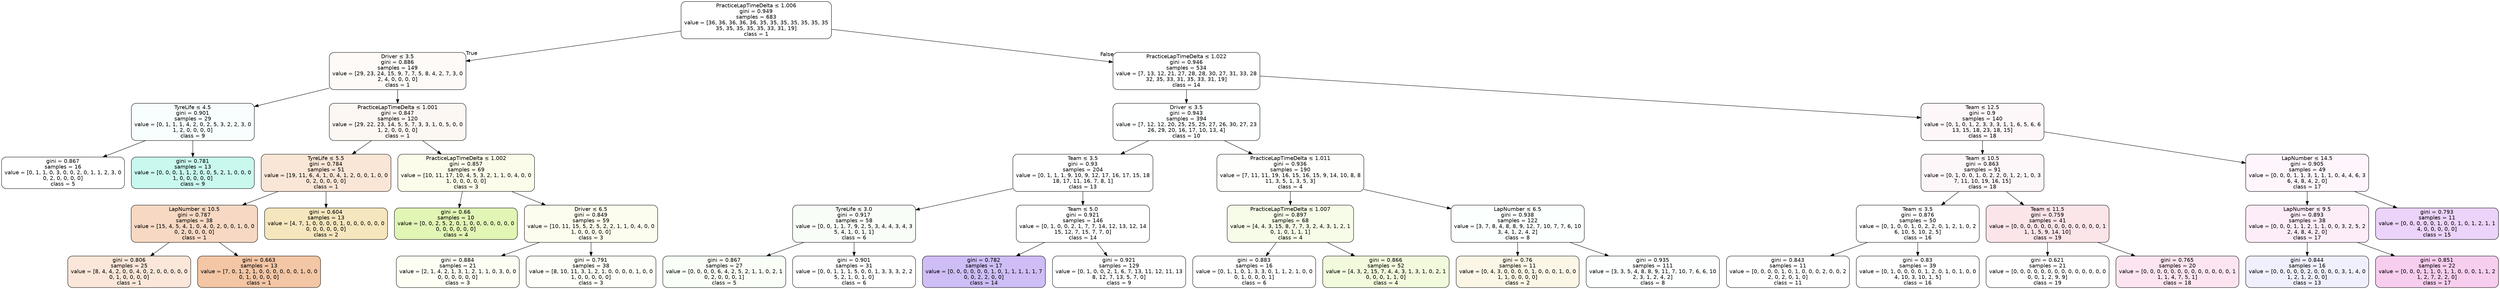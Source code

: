 digraph Tree {
node [shape=box, style="filled, rounded", color="black", fontname="helvetica"] ;
edge [fontname="helvetica"] ;
0 [label=<PracticeLapTimeDelta &le; 1.006<br/>gini = 0.949<br/>samples = 683<br/>value = [36, 36, 36, 36, 36, 35, 35, 35, 35, 35, 35, 35<br/>35, 35, 35, 35, 35, 33, 31, 19]<br/>class = 1>, fillcolor="#ffffff"] ;
1 [label=<Driver &le; 3.5<br/>gini = 0.886<br/>samples = 149<br/>value = [29, 23, 24, 15, 9, 7, 7, 5, 8, 4, 2, 7, 3, 0<br/>2, 4, 0, 0, 0, 0]<br/>class = 1>, fillcolor="#fefaf7"] ;
0 -> 1 [labeldistance=2.5, labelangle=45, headlabel="True"] ;
2 [label=<TyreLife &le; 4.5<br/>gini = 0.901<br/>samples = 29<br/>value = [0, 1, 1, 1, 4, 2, 0, 2, 5, 3, 2, 2, 3, 0<br/>1, 2, 0, 0, 0, 0]<br/>class = 9>, fillcolor="#f7fefd"] ;
1 -> 2 ;
3 [label=<gini = 0.867<br/>samples = 16<br/>value = [0, 1, 1, 0, 3, 0, 0, 2, 0, 1, 1, 2, 3, 0<br/>0, 2, 0, 0, 0, 0]<br/>class = 5>, fillcolor="#ffffff"] ;
2 -> 3 ;
4 [label=<gini = 0.781<br/>samples = 13<br/>value = [0, 0, 0, 1, 1, 2, 0, 0, 5, 2, 1, 0, 0, 0<br/>1, 0, 0, 0, 0, 0]<br/>class = 9>, fillcolor="#c9f8ef"] ;
2 -> 4 ;
5 [label=<PracticeLapTimeDelta &le; 1.001<br/>gini = 0.847<br/>samples = 120<br/>value = [29, 22, 23, 14, 5, 5, 7, 3, 3, 1, 0, 5, 0, 0<br/>1, 2, 0, 0, 0, 0]<br/>class = 1>, fillcolor="#fdf7f3"] ;
1 -> 5 ;
6 [label=<TyreLife &le; 5.5<br/>gini = 0.784<br/>samples = 51<br/>value = [19, 11, 6, 4, 1, 0, 4, 1, 2, 0, 0, 1, 0, 0<br/>0, 2, 0, 0, 0, 0]<br/>class = 1>, fillcolor="#fae6d7"] ;
5 -> 6 ;
7 [label=<LapNumber &le; 10.5<br/>gini = 0.787<br/>samples = 38<br/>value = [15, 4, 5, 4, 1, 0, 4, 0, 2, 0, 0, 1, 0, 0<br/>0, 2, 0, 0, 0, 0]<br/>class = 1>, fillcolor="#f7d9c3"] ;
6 -> 7 ;
8 [label=<gini = 0.806<br/>samples = 25<br/>value = [8, 4, 4, 2, 0, 0, 4, 0, 2, 0, 0, 0, 0, 0<br/>0, 1, 0, 0, 0, 0]<br/>class = 1>, fillcolor="#fae7d9"] ;
7 -> 8 ;
9 [label=<gini = 0.663<br/>samples = 13<br/>value = [7, 0, 1, 2, 1, 0, 0, 0, 0, 0, 0, 1, 0, 0<br/>0, 1, 0, 0, 0, 0]<br/>class = 1>, fillcolor="#f3c6a5"] ;
7 -> 9 ;
10 [label=<gini = 0.604<br/>samples = 13<br/>value = [4, 7, 1, 0, 0, 0, 0, 1, 0, 0, 0, 0, 0, 0<br/>0, 0, 0, 0, 0, 0]<br/>class = 2>, fillcolor="#f6e6bd"] ;
6 -> 10 ;
11 [label=<PracticeLapTimeDelta &le; 1.002<br/>gini = 0.857<br/>samples = 69<br/>value = [10, 11, 17, 10, 4, 5, 3, 2, 1, 1, 0, 4, 0, 0<br/>1, 0, 0, 0, 0, 0]<br/>class = 3>, fillcolor="#fcfceb"] ;
5 -> 11 ;
12 [label=<gini = 0.66<br/>samples = 10<br/>value = [0, 0, 2, 5, 2, 0, 1, 0, 0, 0, 0, 0, 0, 0<br/>0, 0, 0, 0, 0, 0]<br/>class = 4>, fillcolor="#e1f5b5"] ;
11 -> 12 ;
13 [label=<Driver &le; 6.5<br/>gini = 0.849<br/>samples = 59<br/>value = [10, 11, 15, 5, 2, 5, 2, 2, 1, 1, 0, 4, 0, 0<br/>1, 0, 0, 0, 0, 0]<br/>class = 3>, fillcolor="#fdfdef"] ;
11 -> 13 ;
14 [label=<gini = 0.884<br/>samples = 21<br/>value = [2, 1, 4, 2, 1, 3, 1, 2, 1, 1, 0, 3, 0, 0<br/>0, 0, 0, 0, 0, 0]<br/>class = 3>, fillcolor="#fdfef4"] ;
13 -> 14 ;
15 [label=<gini = 0.791<br/>samples = 38<br/>value = [8, 10, 11, 3, 1, 2, 1, 0, 0, 0, 0, 1, 0, 0<br/>1, 0, 0, 0, 0, 0]<br/>class = 3>, fillcolor="#fefef8"] ;
13 -> 15 ;
16 [label=<PracticeLapTimeDelta &le; 1.022<br/>gini = 0.946<br/>samples = 534<br/>value = [7, 13, 12, 21, 27, 28, 28, 30, 27, 31, 33, 28<br/>32, 35, 33, 31, 35, 33, 31, 19]<br/>class = 14>, fillcolor="#ffffff"] ;
0 -> 16 [labeldistance=2.5, labelangle=-45, headlabel="False"] ;
17 [label=<Driver &le; 3.5<br/>gini = 0.943<br/>samples = 394<br/>value = [7, 12, 12, 20, 25, 25, 25, 27, 26, 30, 27, 23<br/>26, 29, 20, 16, 17, 10, 13, 4]<br/>class = 10>, fillcolor="#feffff"] ;
16 -> 17 ;
18 [label=<Team &le; 3.5<br/>gini = 0.93<br/>samples = 204<br/>value = [0, 1, 1, 1, 9, 10, 9, 12, 17, 16, 17, 15, 18<br/>18, 17, 11, 16, 7, 8, 1]<br/>class = 13>, fillcolor="#ffffff"] ;
17 -> 18 ;
19 [label=<TyreLife &le; 3.0<br/>gini = 0.917<br/>samples = 58<br/>value = [0, 0, 1, 1, 7, 9, 2, 5, 3, 4, 4, 3, 4, 3<br/>5, 4, 1, 0, 1, 1]<br/>class = 6>, fillcolor="#f8fef7"] ;
18 -> 19 ;
20 [label=<gini = 0.867<br/>samples = 27<br/>value = [0, 0, 0, 0, 6, 4, 2, 5, 2, 1, 1, 0, 2, 1<br/>0, 2, 0, 0, 0, 1]<br/>class = 5>, fillcolor="#f9fef6"] ;
19 -> 20 ;
21 [label=<gini = 0.901<br/>samples = 31<br/>value = [0, 0, 1, 1, 1, 5, 0, 0, 1, 3, 3, 3, 2, 2<br/>5, 2, 1, 0, 1, 0]<br/>class = 6>, fillcolor="#ffffff"] ;
19 -> 21 ;
22 [label=<Team &le; 5.0<br/>gini = 0.921<br/>samples = 146<br/>value = [0, 1, 0, 0, 2, 1, 7, 7, 14, 12, 13, 12, 14<br/>15, 12, 7, 15, 7, 7, 0]<br/>class = 14>, fillcolor="#ffffff"] ;
18 -> 22 ;
23 [label=<gini = 0.782<br/>samples = 17<br/>value = [0, 0, 0, 0, 0, 0, 1, 0, 1, 1, 1, 1, 1, 7<br/>0, 0, 2, 2, 0, 0]<br/>class = 14>, fillcolor="#cfbdf6"] ;
22 -> 23 ;
24 [label=<gini = 0.921<br/>samples = 129<br/>value = [0, 1, 0, 0, 2, 1, 6, 7, 13, 11, 12, 11, 13<br/>8, 12, 7, 13, 5, 7, 0]<br/>class = 9>, fillcolor="#ffffff"] ;
22 -> 24 ;
25 [label=<PracticeLapTimeDelta &le; 1.011<br/>gini = 0.936<br/>samples = 190<br/>value = [7, 11, 11, 19, 16, 15, 16, 15, 9, 14, 10, 8, 8<br/>11, 3, 5, 1, 3, 5, 3]<br/>class = 4>, fillcolor="#fefffc"] ;
17 -> 25 ;
26 [label=<PracticeLapTimeDelta &le; 1.007<br/>gini = 0.897<br/>samples = 68<br/>value = [4, 4, 3, 15, 8, 7, 7, 3, 2, 4, 3, 1, 2, 1<br/>0, 1, 0, 1, 1, 1]<br/>class = 4>, fillcolor="#f6fce8"] ;
25 -> 26 ;
27 [label=<gini = 0.883<br/>samples = 16<br/>value = [0, 1, 1, 0, 1, 3, 3, 0, 1, 1, 2, 1, 0, 0<br/>0, 1, 0, 0, 0, 1]<br/>class = 6>, fillcolor="#ffffff"] ;
26 -> 27 ;
28 [label=<gini = 0.866<br/>samples = 52<br/>value = [4, 3, 2, 15, 7, 4, 4, 3, 1, 3, 1, 0, 2, 1<br/>0, 0, 0, 1, 1, 0]<br/>class = 4>, fillcolor="#f1fadc"] ;
26 -> 28 ;
29 [label=<LapNumber &le; 6.5<br/>gini = 0.938<br/>samples = 122<br/>value = [3, 7, 8, 4, 8, 8, 9, 12, 7, 10, 7, 7, 6, 10<br/>3, 4, 1, 2, 4, 2]<br/>class = 8>, fillcolor="#fbfffd"] ;
25 -> 29 ;
30 [label=<gini = 0.76<br/>samples = 11<br/>value = [0, 4, 3, 0, 0, 0, 0, 1, 0, 0, 0, 1, 0, 0<br/>1, 1, 0, 0, 0, 0]<br/>class = 2>, fillcolor="#fcf6e6"] ;
29 -> 30 ;
31 [label=<gini = 0.935<br/>samples = 111<br/>value = [3, 3, 5, 4, 8, 8, 9, 11, 7, 10, 7, 6, 6, 10<br/>2, 3, 1, 2, 4, 2]<br/>class = 8>, fillcolor="#fdfffe"] ;
29 -> 31 ;
32 [label=<Team &le; 12.5<br/>gini = 0.9<br/>samples = 140<br/>value = [0, 1, 0, 1, 2, 3, 3, 3, 1, 1, 6, 5, 6, 6<br/>13, 15, 18, 23, 18, 15]<br/>class = 18>, fillcolor="#fef7fa"] ;
16 -> 32 ;
33 [label=<Team &le; 10.5<br/>gini = 0.863<br/>samples = 91<br/>value = [0, 1, 0, 0, 1, 0, 2, 2, 0, 1, 2, 1, 0, 3<br/>7, 11, 10, 19, 16, 15]<br/>class = 18>, fillcolor="#fef7fa"] ;
32 -> 33 ;
34 [label=<Team &le; 3.5<br/>gini = 0.876<br/>samples = 50<br/>value = [0, 1, 0, 0, 1, 0, 2, 2, 0, 1, 2, 1, 0, 2<br/>6, 10, 5, 10, 2, 5]<br/>class = 16>, fillcolor="#ffffff"] ;
33 -> 34 ;
35 [label=<gini = 0.843<br/>samples = 11<br/>value = [0, 0, 0, 0, 1, 0, 1, 0, 0, 0, 2, 0, 0, 2<br/>2, 0, 2, 0, 1, 0]<br/>class = 11>, fillcolor="#ffffff"] ;
34 -> 35 ;
36 [label=<gini = 0.83<br/>samples = 39<br/>value = [0, 1, 0, 0, 0, 0, 1, 2, 0, 1, 0, 1, 0, 0<br/>4, 10, 3, 10, 1, 5]<br/>class = 16>, fillcolor="#ffffff"] ;
34 -> 36 ;
37 [label=<Team &le; 11.5<br/>gini = 0.759<br/>samples = 41<br/>value = [0, 0, 0, 0, 0, 0, 0, 0, 0, 0, 0, 0, 0, 1<br/>1, 1, 5, 9, 14, 10]<br/>class = 19>, fillcolor="#fce5e9"] ;
33 -> 37 ;
38 [label=<gini = 0.621<br/>samples = 21<br/>value = [0, 0, 0, 0, 0, 0, 0, 0, 0, 0, 0, 0, 0, 0<br/>0, 0, 1, 2, 9, 9]<br/>class = 19>, fillcolor="#ffffff"] ;
37 -> 38 ;
39 [label=<gini = 0.765<br/>samples = 20<br/>value = [0, 0, 0, 0, 0, 0, 0, 0, 0, 0, 0, 0, 0, 1<br/>1, 1, 4, 7, 5, 1]<br/>class = 18>, fillcolor="#fce5f0"] ;
37 -> 39 ;
40 [label=<LapNumber &le; 14.5<br/>gini = 0.905<br/>samples = 49<br/>value = [0, 0, 0, 1, 1, 3, 1, 1, 1, 0, 4, 4, 6, 3<br/>6, 4, 8, 4, 2, 0]<br/>class = 17>, fillcolor="#fef6fc"] ;
32 -> 40 ;
41 [label=<LapNumber &le; 9.5<br/>gini = 0.893<br/>samples = 38<br/>value = [0, 0, 0, 1, 1, 2, 1, 1, 0, 0, 3, 2, 5, 2<br/>2, 4, 8, 4, 2, 0]<br/>class = 17>, fillcolor="#fdedf9"] ;
40 -> 41 ;
42 [label=<gini = 0.844<br/>samples = 16<br/>value = [0, 0, 0, 0, 0, 2, 0, 0, 0, 0, 3, 1, 4, 0<br/>1, 2, 1, 2, 0, 0]<br/>class = 13>, fillcolor="#f0f0fd"] ;
41 -> 42 ;
43 [label=<gini = 0.851<br/>samples = 22<br/>value = [0, 0, 0, 1, 1, 0, 1, 1, 0, 0, 0, 1, 1, 2<br/>1, 2, 7, 2, 2, 0]<br/>class = 17>, fillcolor="#f8ceef"] ;
41 -> 43 ;
44 [label=<gini = 0.793<br/>samples = 11<br/>value = [0, 0, 0, 0, 0, 1, 0, 0, 1, 0, 1, 2, 1, 1<br/>4, 0, 0, 0, 0, 0]<br/>class = 15>, fillcolor="#ebd3f9"] ;
40 -> 44 ;
}